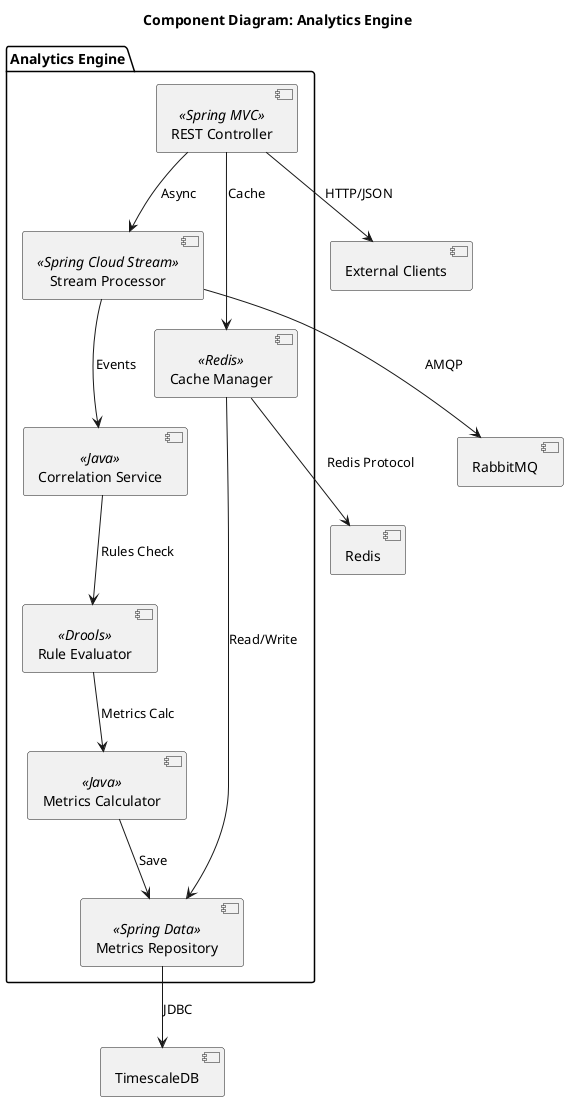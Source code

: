 @startuml
!define Component(name,desc) component name as desc
!define Container(name,desc) rectangle name as desc

title Component Diagram: Analytics Engine

package "Analytics Engine" {
  [REST Controller] as api_controller <<Spring MVC>>
  [Stream Processor] as stream_processor <<Spring Cloud Stream>>
  [Correlation Service] as correlation_service <<Java>>
  [Rule Evaluator] as rule_evaluator <<Drools>>
  [Metrics Calculator] as metrics_calculator <<Java>>
  [Cache Manager] as cache_manager <<Redis>>
  [Metrics Repository] as repository <<Spring Data>>
}

' Internal connections
api_controller --> stream_processor : Async
stream_processor --> correlation_service : Events
correlation_service --> rule_evaluator : Rules Check
rule_evaluator --> metrics_calculator : Metrics Calc
metrics_calculator --> repository : Save
api_controller --> cache_manager : Cache
cache_manager --> repository : Read/Write

' External dependencies
api_controller --> [External Clients] : HTTP/JSON
stream_processor --> [RabbitMQ] : AMQP
repository --> [TimescaleDB] : JDBC
cache_manager --> [Redis] : Redis Protocol

@enduml